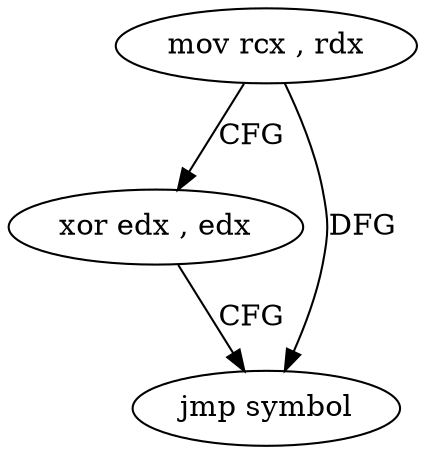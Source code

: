 digraph "func" {
"4210000" [label = "mov rcx , rdx" ]
"4210003" [label = "xor edx , edx" ]
"4210005" [label = "jmp symbol" ]
"4210000" -> "4210003" [ label = "CFG" ]
"4210000" -> "4210005" [ label = "DFG" ]
"4210003" -> "4210005" [ label = "CFG" ]
}
